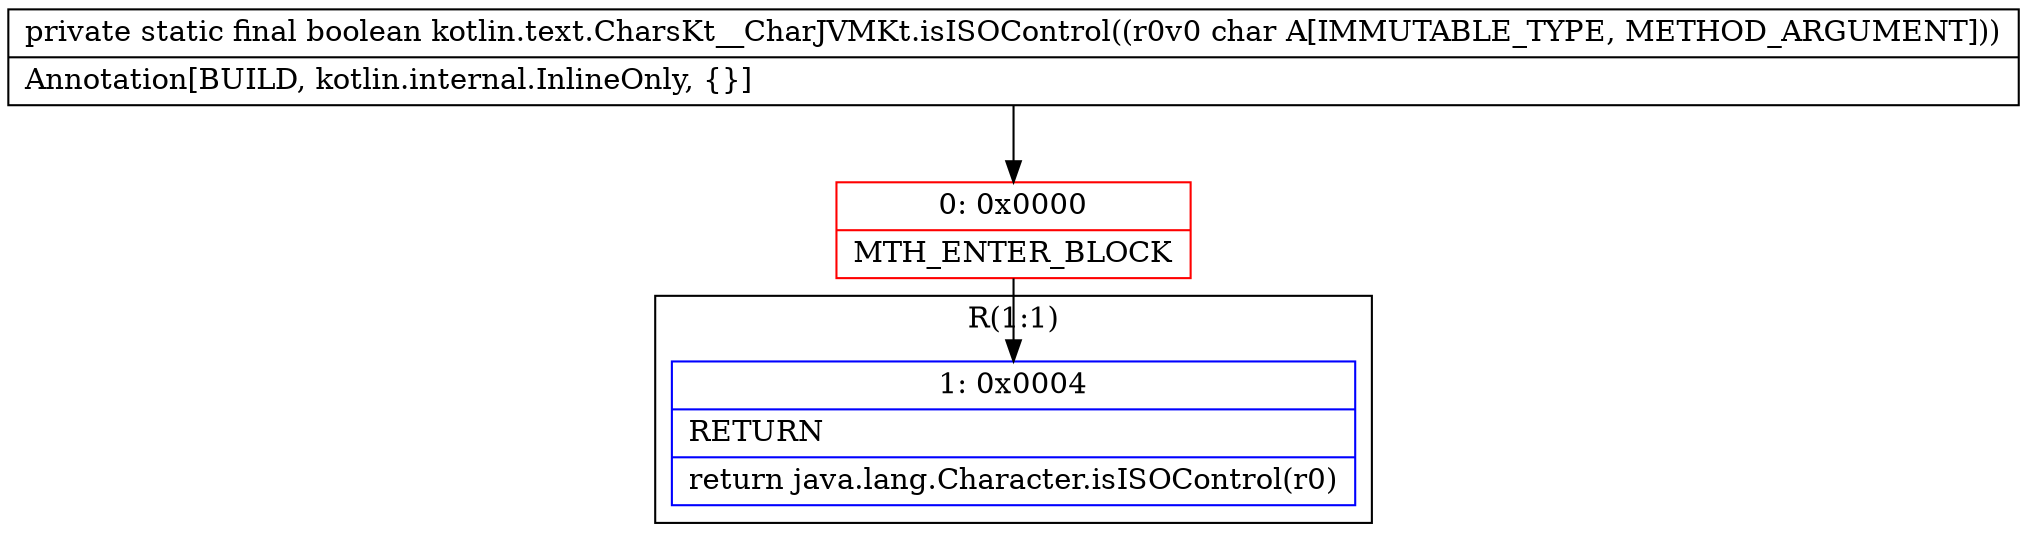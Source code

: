 digraph "CFG forkotlin.text.CharsKt__CharJVMKt.isISOControl(C)Z" {
subgraph cluster_Region_1251352440 {
label = "R(1:1)";
node [shape=record,color=blue];
Node_1 [shape=record,label="{1\:\ 0x0004|RETURN\l|return java.lang.Character.isISOControl(r0)\l}"];
}
Node_0 [shape=record,color=red,label="{0\:\ 0x0000|MTH_ENTER_BLOCK\l}"];
MethodNode[shape=record,label="{private static final boolean kotlin.text.CharsKt__CharJVMKt.isISOControl((r0v0 char A[IMMUTABLE_TYPE, METHOD_ARGUMENT]))  | Annotation[BUILD, kotlin.internal.InlineOnly, \{\}]\l}"];
MethodNode -> Node_0;
Node_0 -> Node_1;
}


